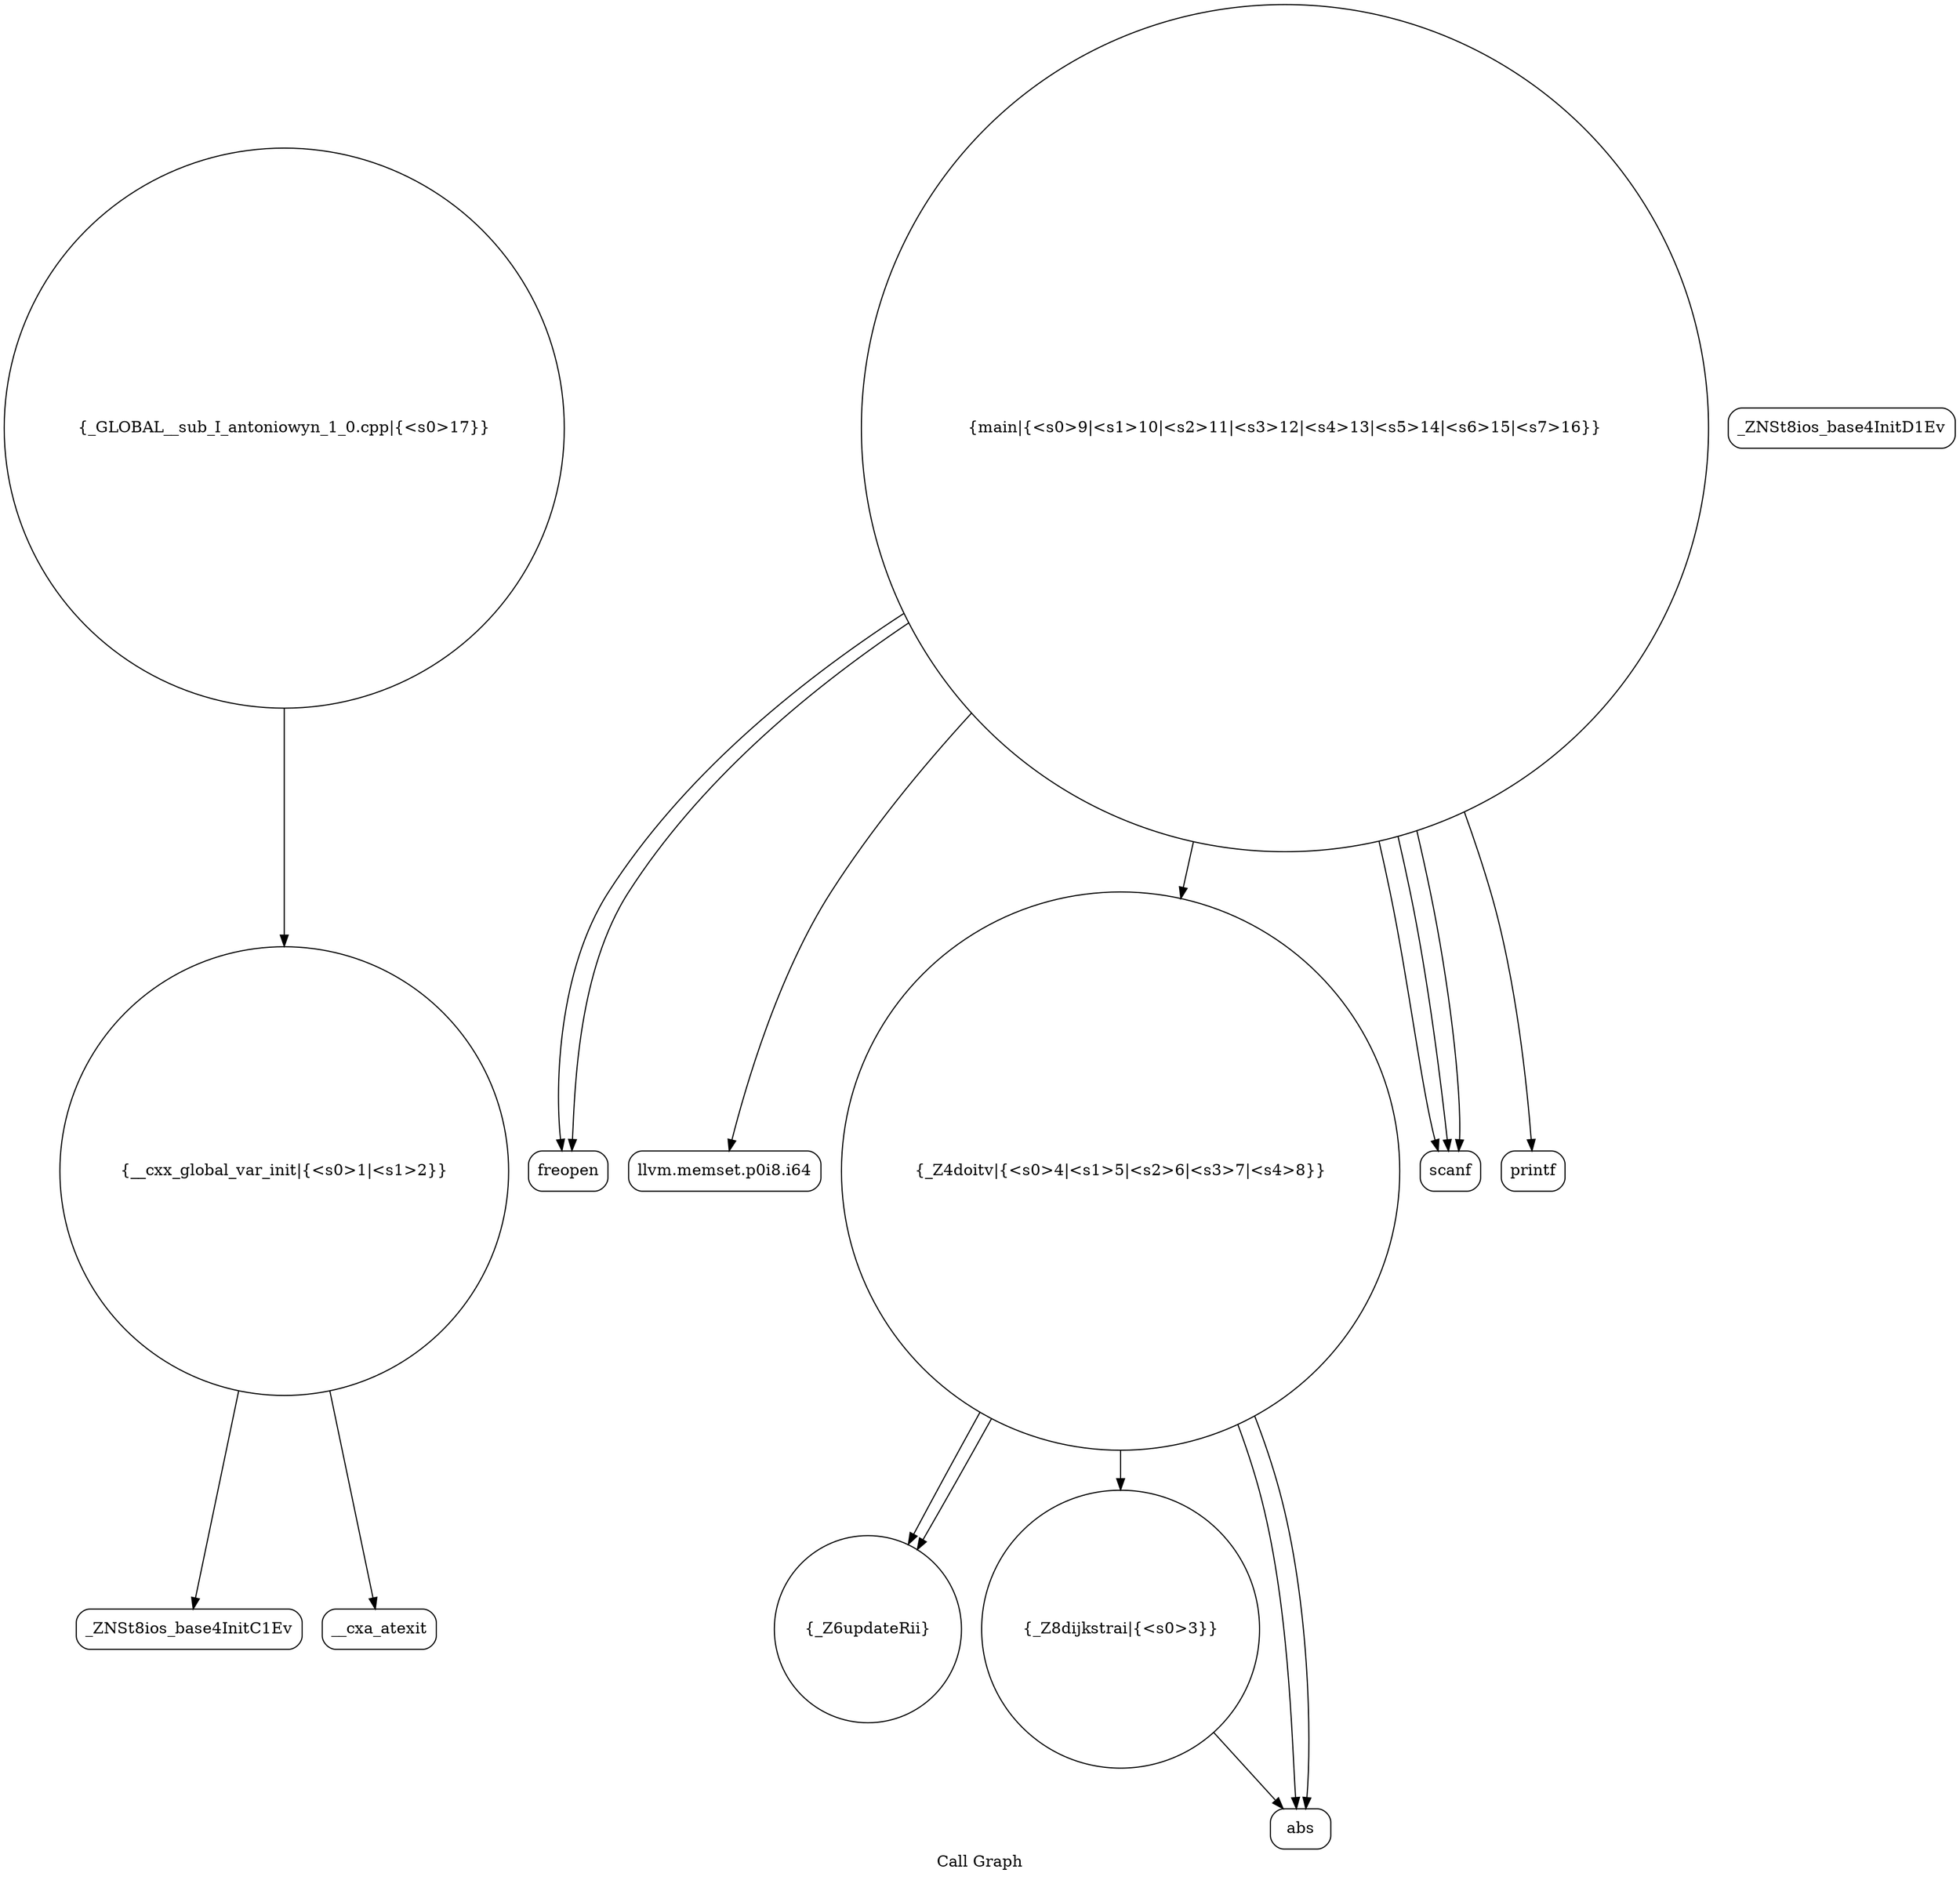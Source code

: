 digraph "Call Graph" {
	label="Call Graph";

	Node0x560ea8143ea0 [shape=record,shape=circle,label="{__cxx_global_var_init|{<s0>1|<s1>2}}"];
	Node0x560ea8143ea0:s0 -> Node0x560ea8144330[color=black];
	Node0x560ea8143ea0:s1 -> Node0x560ea8144430[color=black];
	Node0x560ea8144630 [shape=record,shape=circle,label="{_Z6updateRii}"];
	Node0x560ea81443b0 [shape=record,shape=Mrecord,label="{_ZNSt8ios_base4InitD1Ev}"];
	Node0x560ea8144730 [shape=record,shape=Mrecord,label="{freopen}"];
	Node0x560ea81444b0 [shape=record,shape=circle,label="{_Z8dijkstrai|{<s0>3}}"];
	Node0x560ea81444b0:s0 -> Node0x560ea8144530[color=black];
	Node0x560ea8144830 [shape=record,shape=Mrecord,label="{llvm.memset.p0i8.i64}"];
	Node0x560ea81445b0 [shape=record,shape=circle,label="{_Z4doitv|{<s0>4|<s1>5|<s2>6|<s3>7|<s4>8}}"];
	Node0x560ea81445b0:s0 -> Node0x560ea8144630[color=black];
	Node0x560ea81445b0:s1 -> Node0x560ea8144530[color=black];
	Node0x560ea81445b0:s2 -> Node0x560ea8144530[color=black];
	Node0x560ea81445b0:s3 -> Node0x560ea8144630[color=black];
	Node0x560ea81445b0:s4 -> Node0x560ea81444b0[color=black];
	Node0x560ea8144930 [shape=record,shape=circle,label="{_GLOBAL__sub_I_antoniowyn_1_0.cpp|{<s0>17}}"];
	Node0x560ea8144930:s0 -> Node0x560ea8143ea0[color=black];
	Node0x560ea8144330 [shape=record,shape=Mrecord,label="{_ZNSt8ios_base4InitC1Ev}"];
	Node0x560ea81446b0 [shape=record,shape=circle,label="{main|{<s0>9|<s1>10|<s2>11|<s3>12|<s4>13|<s5>14|<s6>15|<s7>16}}"];
	Node0x560ea81446b0:s0 -> Node0x560ea8144730[color=black];
	Node0x560ea81446b0:s1 -> Node0x560ea8144730[color=black];
	Node0x560ea81446b0:s2 -> Node0x560ea81447b0[color=black];
	Node0x560ea81446b0:s3 -> Node0x560ea81447b0[color=black];
	Node0x560ea81446b0:s4 -> Node0x560ea8144830[color=black];
	Node0x560ea81446b0:s5 -> Node0x560ea81447b0[color=black];
	Node0x560ea81446b0:s6 -> Node0x560ea81445b0[color=black];
	Node0x560ea81446b0:s7 -> Node0x560ea81448b0[color=black];
	Node0x560ea8144430 [shape=record,shape=Mrecord,label="{__cxa_atexit}"];
	Node0x560ea81447b0 [shape=record,shape=Mrecord,label="{scanf}"];
	Node0x560ea8144530 [shape=record,shape=Mrecord,label="{abs}"];
	Node0x560ea81448b0 [shape=record,shape=Mrecord,label="{printf}"];
}
